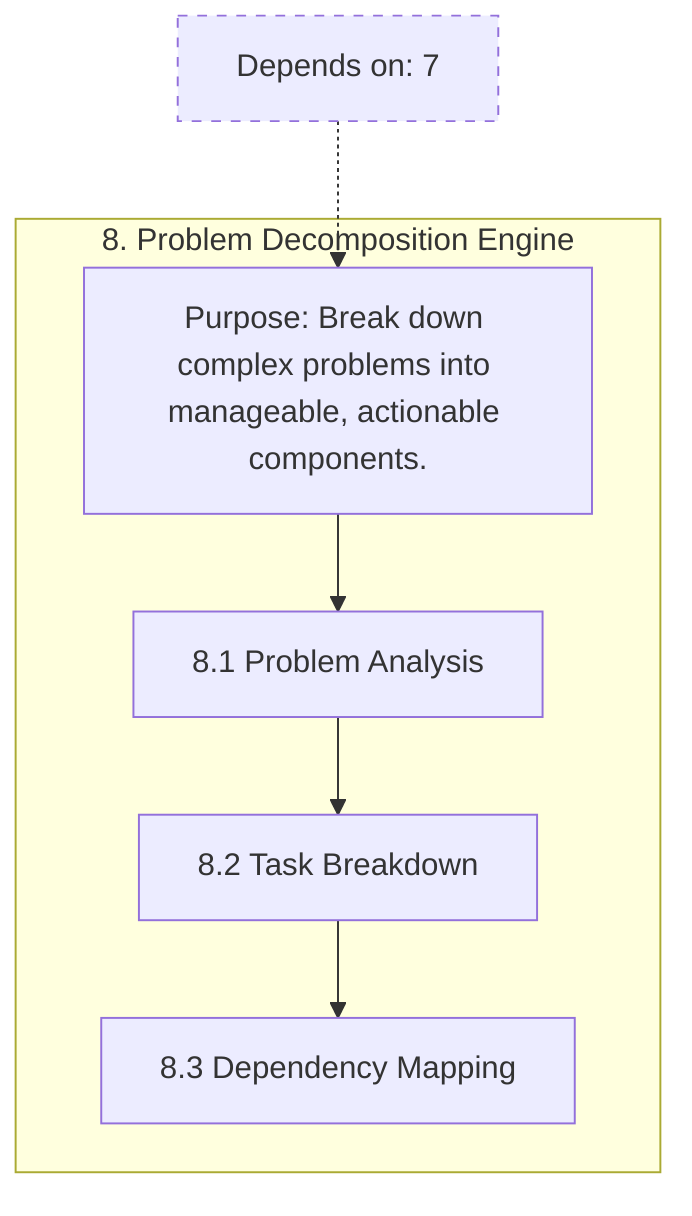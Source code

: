 flowchart TB
%% Stage 8 Detail
subgraph S8["8. Problem Decomposition Engine"]
  S8_root["Purpose: Break down complex problems into manageable, actionable components."]
  S8_A["8.1 Problem Analysis"]
  S8_B["8.2 Task Breakdown"]
  S8_C["8.3 Dependency Mapping"]
  S8_root --> S8_A --> S8_B --> S8_C
end
classDef dep stroke-dasharray: 5 5;
D8["Depends on: 7"]:::dep -.-> S8_root